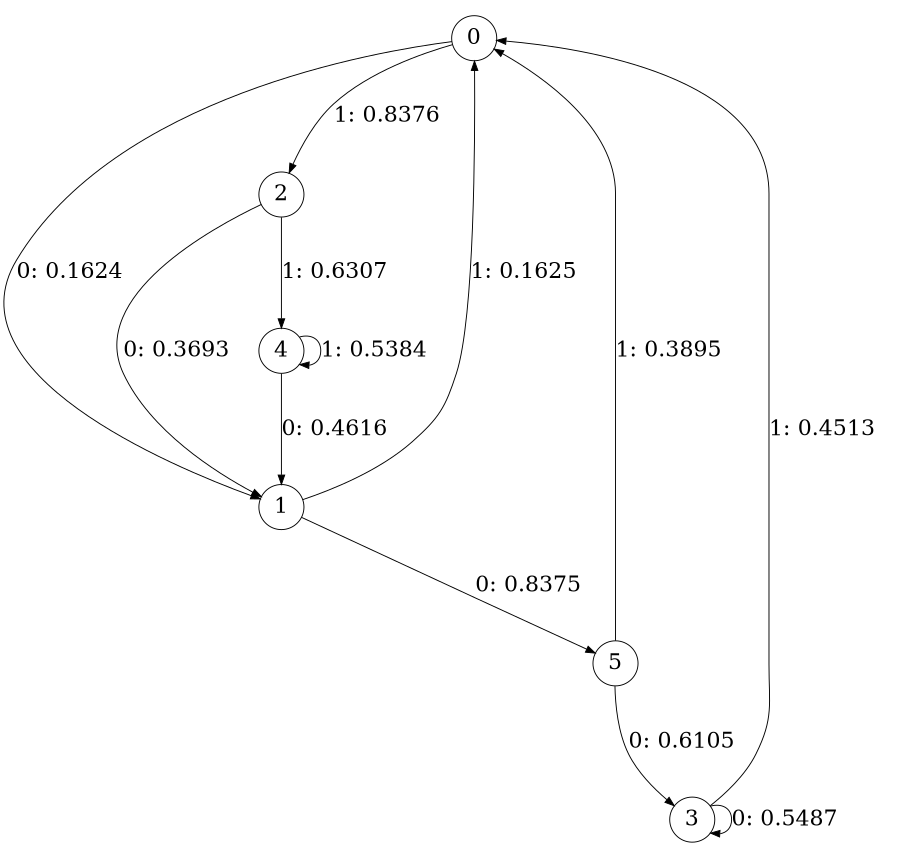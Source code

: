 digraph "ch22faceL3" {
size = "6,8.5";
ratio = "fill";
node [shape = circle];
node [fontsize = 24];
edge [fontsize = 24];
0 -> 1 [label = "0: 0.1624   "];
0 -> 2 [label = "1: 0.8376   "];
1 -> 5 [label = "0: 0.8375   "];
1 -> 0 [label = "1: 0.1625   "];
2 -> 1 [label = "0: 0.3693   "];
2 -> 4 [label = "1: 0.6307   "];
3 -> 3 [label = "0: 0.5487   "];
3 -> 0 [label = "1: 0.4513   "];
4 -> 1 [label = "0: 0.4616   "];
4 -> 4 [label = "1: 0.5384   "];
5 -> 3 [label = "0: 0.6105   "];
5 -> 0 [label = "1: 0.3895   "];
}